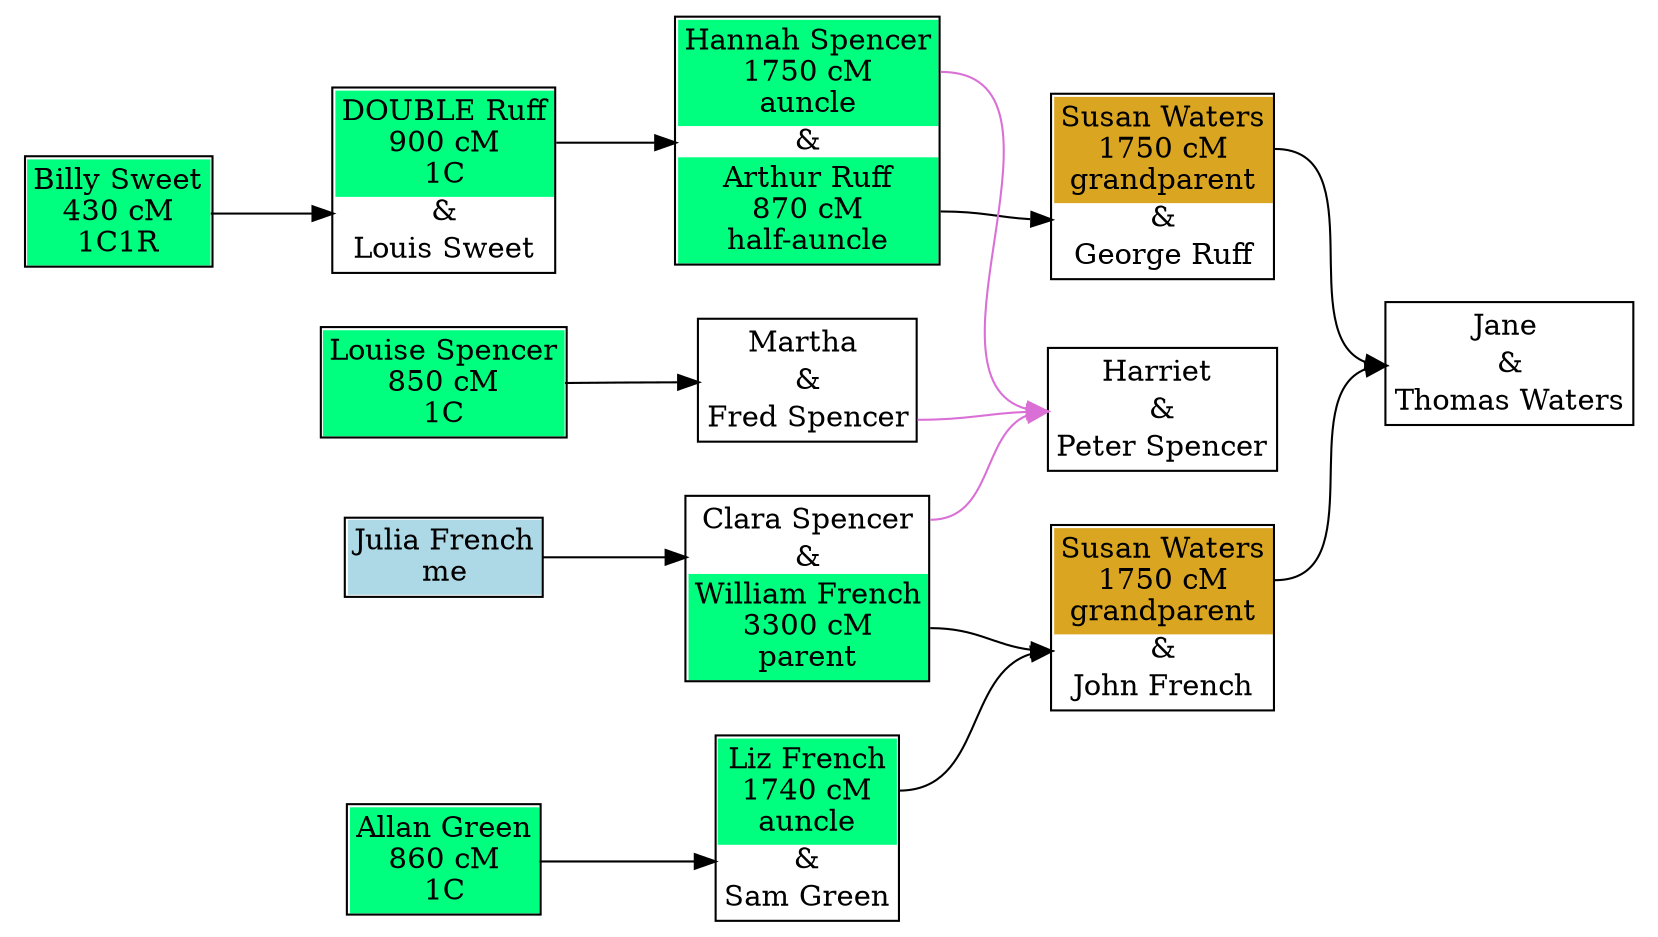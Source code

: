 digraph family {
node [shape=plaintext];
rankdir=LR;
f2 [label=<
<table cellpadding="3" border="1" cellspacing="0" cellborder="0">
<tr><td port="w" bgcolor="goldenrod">Susan Waters<br/>1750 cM<br/>grandparent</td></tr>
<tr><td port="u" cellpadding="0" cellspacing="0">&amp;</td></tr>
<tr><td port="h">John French</td></tr>
</table>>];
f3 [label=<
<table cellpadding="3" border="1" cellspacing="0" cellborder="0">
<tr><td port="w">Clara Spencer</td></tr>
<tr><td port="u" cellpadding="0" cellspacing="0">&amp;</td></tr>
<tr><td port="h" bgcolor="springgreen">William French<br/>3300 cM<br/>parent</td></tr>
</table>>];
f4 [label=<
<table cellpadding="3" border="1" cellspacing="0" cellborder="0">
<tr><td port="w" bgcolor="springgreen">Liz French<br/>1740 cM<br/>auncle</td></tr>
<tr><td port="u" cellpadding="0" cellspacing="0">&amp;</td></tr>
<tr><td port="h">Sam Green</td></tr>
</table>>];
f5 [label=<
<table cellpadding="3" border="1" cellspacing="0" cellborder="0">
<tr><td port="w" bgcolor="goldenrod">Susan Waters<br/>1750 cM<br/>grandparent</td></tr>
<tr><td port="u" cellpadding="0" cellspacing="0">&amp;</td></tr>
<tr><td port="h">George Ruff</td></tr>
</table>>];
f1 [label=<
<table cellpadding="3" border="1" cellspacing="0" cellborder="0">
<tr><td port="w">Jane </td></tr>
<tr><td port="u" cellpadding="0" cellspacing="0">&amp;</td></tr>
<tr><td port="h">Thomas Waters</td></tr>
</table>>];
f6 [label=<
<table cellpadding="3" border="1" cellspacing="0" cellborder="0">
<tr><td port="w">Harriet </td></tr>
<tr><td port="u" cellpadding="0" cellspacing="0">&amp;</td></tr>
<tr><td port="h">Peter Spencer</td></tr>
</table>>];
f7 [label=<
<table cellpadding="3" border="1" cellspacing="0" cellborder="0">
<tr><td port="w">Martha </td></tr>
<tr><td port="u" cellpadding="0" cellspacing="0">&amp;</td></tr>
<tr><td port="h">Fred Spencer</td></tr>
</table>>];
f8 [label=<
<table cellpadding="3" border="1" cellspacing="0" cellborder="0">
<tr><td port="w" bgcolor="springgreen">Hannah Spencer<br/>1750 cM<br/>auncle</td></tr>
<tr><td port="u" cellpadding="0" cellspacing="0">&amp;</td></tr>
<tr><td port="h" bgcolor="springgreen">Arthur Ruff<br/>870 cM<br/>half-auncle</td></tr>
</table>>];
f9 [label=<
<table cellpadding="3" border="1" cellspacing="0" cellborder="0">
<tr><td port="w" bgcolor="springgreen">DOUBLE Ruff<br/>900 cM<br/>1C</td></tr>
<tr><td port="u" cellpadding="0" cellspacing="0">&amp;</td></tr>
<tr><td port="h">Louis Sweet</td></tr>
</table>>];
i10 [label=<
<table cellpadding="3" border="1" cellspacing="0" cellborder="0">
<tr><td port="i" bgcolor="springgreen">Allan Green<br/>860 cM<br/>1C</td></tr>
</table>>];
i21 [label=<
<table cellpadding="3" border="1" cellspacing="0" cellborder="0">
<tr><td port="i" bgcolor="springgreen">Billy Sweet<br/>430 cM<br/>1C1R</td></tr>
</table>>];
i18 [label=<
<table cellpadding="3" border="1" cellspacing="0" cellborder="0">
<tr><td port="i" bgcolor="springgreen">Louise Spencer<br/>850 cM<br/>1C</td></tr>
</table>>];
i7 [label=<
<table cellpadding="3" border="1" cellspacing="0" cellborder="0">
<tr><td port="i" bgcolor="lightblue">Julia French<br/>me</td></tr>
</table>>];
f3:w -> f6:u [color=orchid];
f4:w -> f2:u;
i21:i -> f9:u;
f9:w -> f8:u;
i7:i -> f3:u;
i10:i -> f4:u;
f8:h -> f5:u;
f3:h -> f2:u;
f5:w -> f1:u;
i18:i -> f7:u;
f2:w -> f1:u;
f7:h -> f6:u [color=orchid];
f8:w -> f6:u [color=orchid];
}
